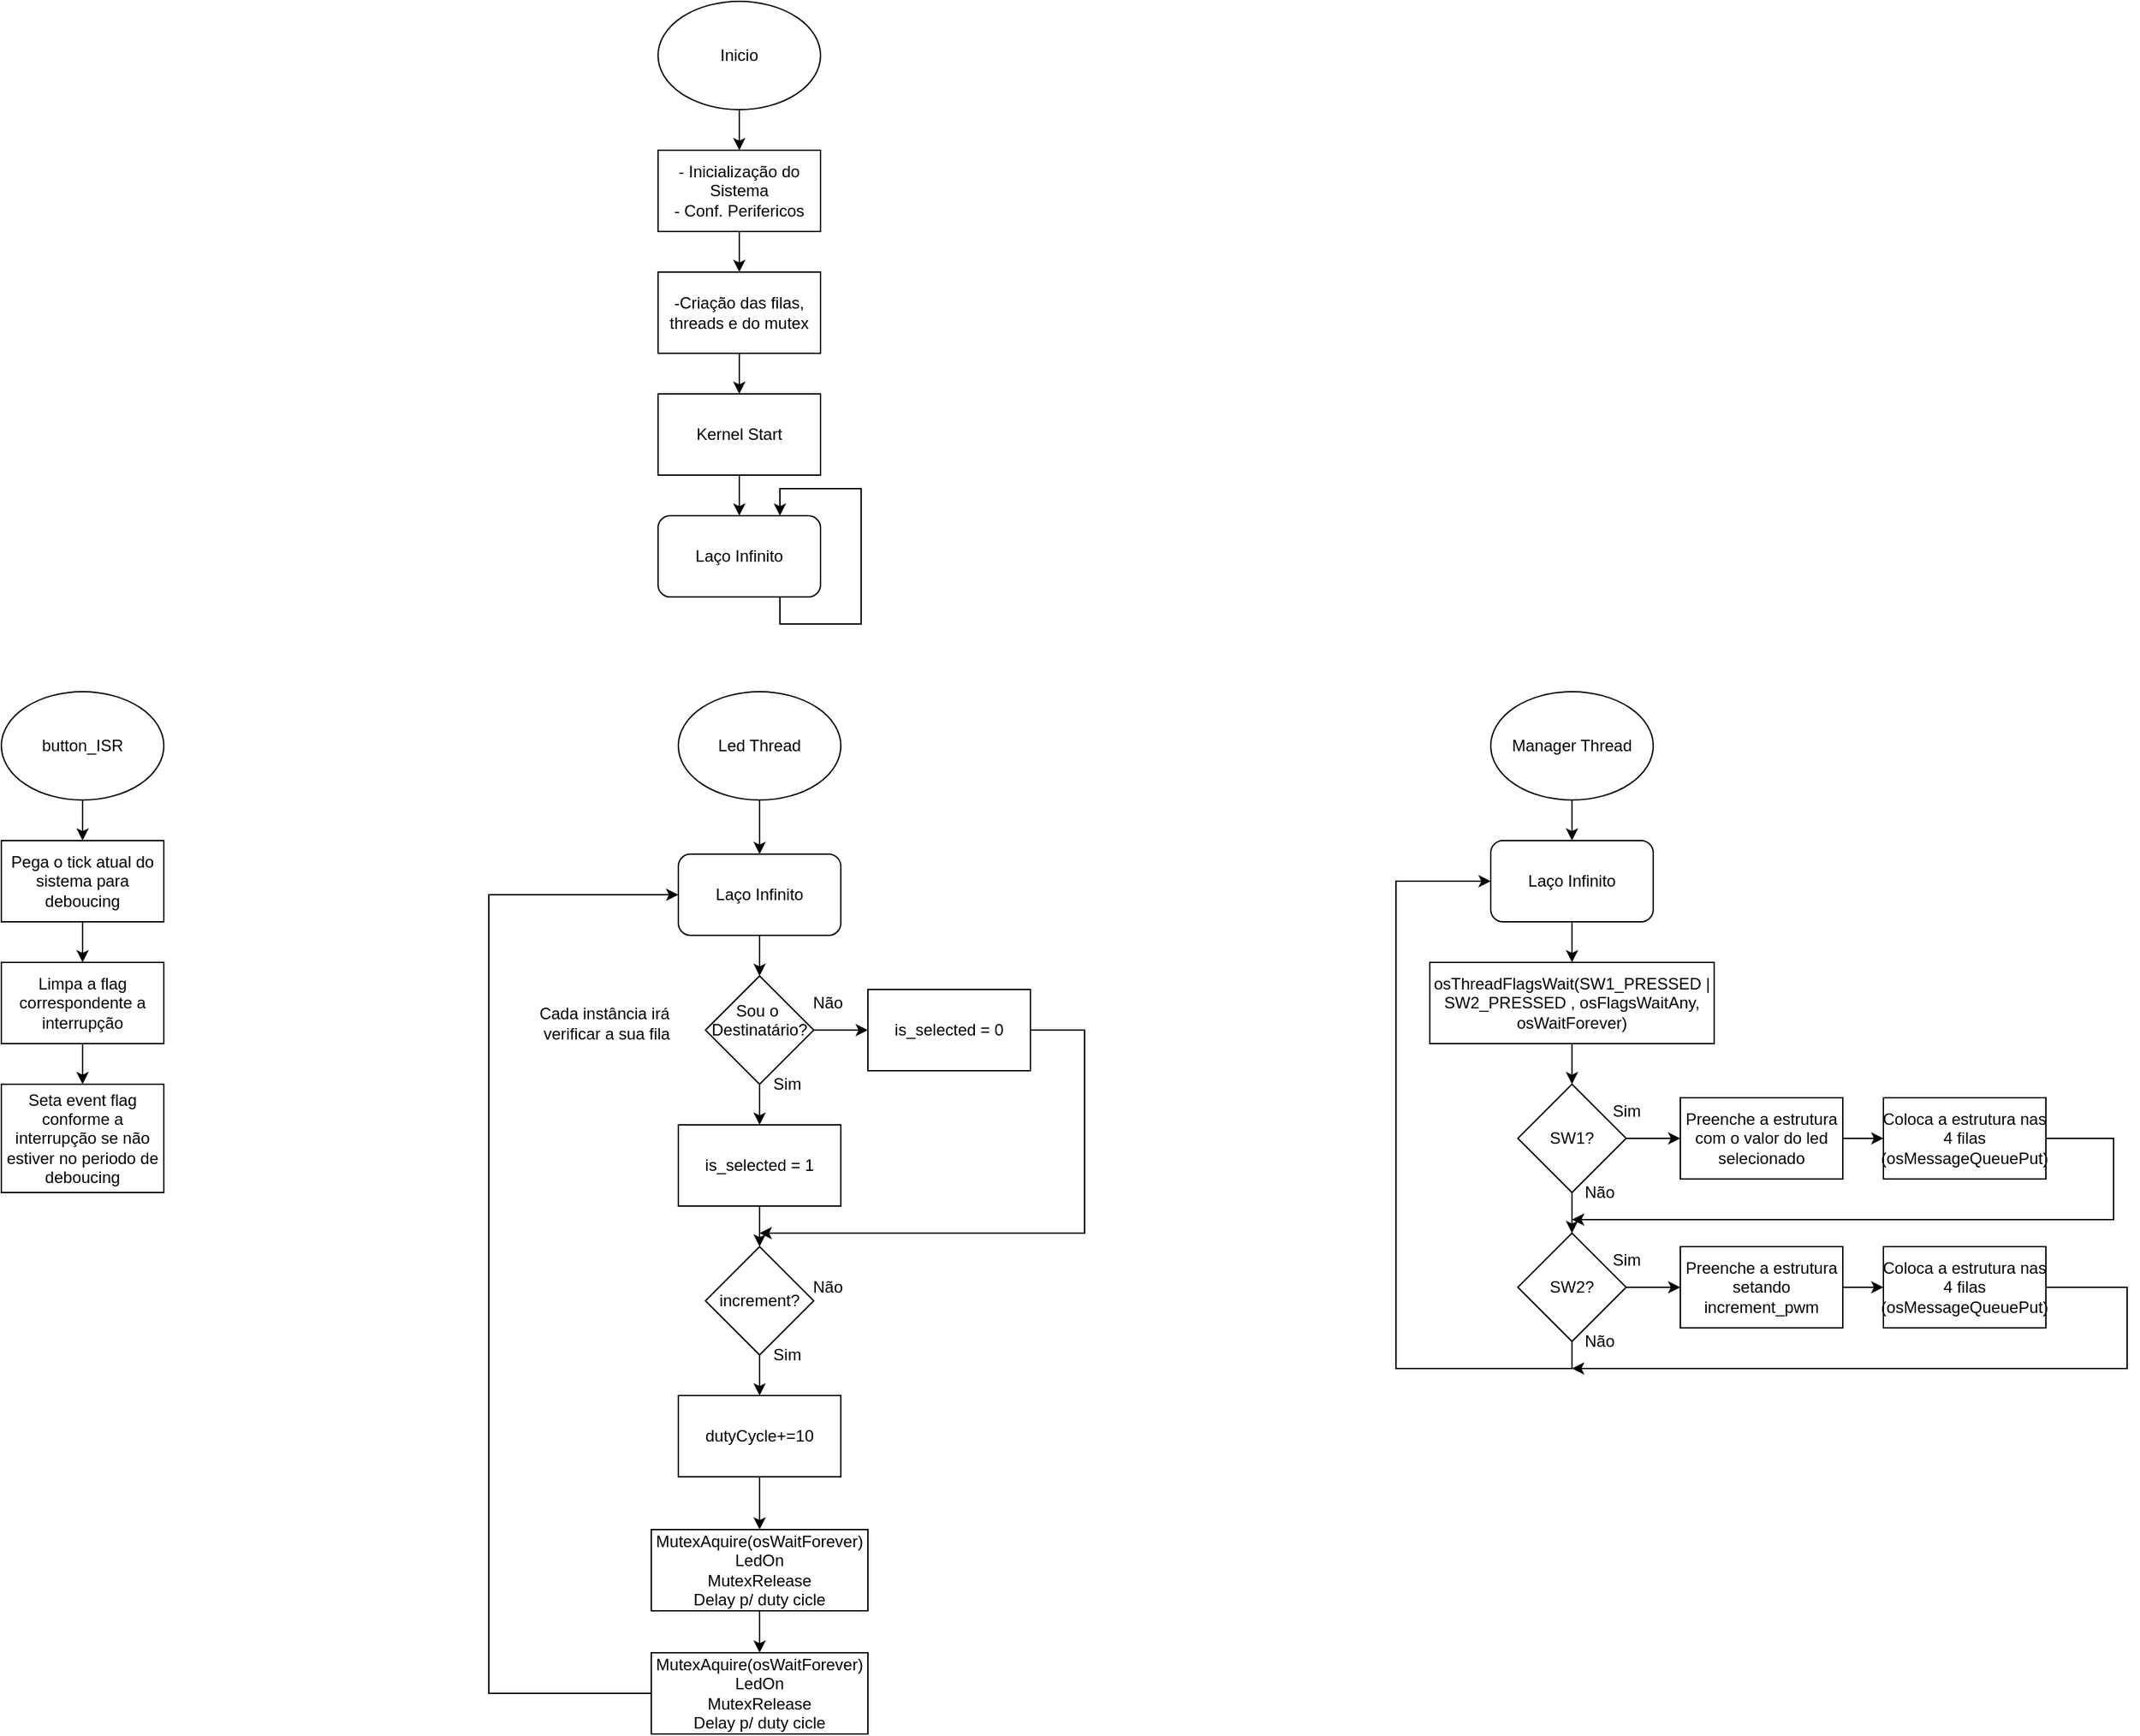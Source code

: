 <mxfile version="14.6.0" type="device"><diagram id="aDPv-mygi0_JYeeVYHDh" name="Page-1"><mxGraphModel dx="3191" dy="2653" grid="1" gridSize="10" guides="1" tooltips="1" connect="1" arrows="1" fold="1" page="1" pageScale="1" pageWidth="827" pageHeight="1169" math="0" shadow="0"><root><mxCell id="0"/><mxCell id="1" parent="0"/><mxCell id="T_QHdoX9RnRrX3Pio26G-3" value="" style="edgeStyle=orthogonalEdgeStyle;rounded=0;orthogonalLoop=1;jettySize=auto;html=1;" edge="1" parent="1" source="T_QHdoX9RnRrX3Pio26G-1" target="T_QHdoX9RnRrX3Pio26G-2"><mxGeometry relative="1" as="geometry"/></mxCell><mxCell id="T_QHdoX9RnRrX3Pio26G-1" value="Inicio" style="ellipse;whiteSpace=wrap;html=1;" vertex="1" parent="1"><mxGeometry x="-15" y="-20" width="120" height="80" as="geometry"/></mxCell><mxCell id="T_QHdoX9RnRrX3Pio26G-5" value="" style="edgeStyle=orthogonalEdgeStyle;rounded=0;orthogonalLoop=1;jettySize=auto;html=1;" edge="1" parent="1" source="T_QHdoX9RnRrX3Pio26G-2" target="T_QHdoX9RnRrX3Pio26G-4"><mxGeometry relative="1" as="geometry"/></mxCell><mxCell id="T_QHdoX9RnRrX3Pio26G-2" value="- Inicialização do Sistema&lt;br&gt;- Conf. Perifericos" style="rounded=0;whiteSpace=wrap;html=1;" vertex="1" parent="1"><mxGeometry x="-15" y="90" width="120" height="60" as="geometry"/></mxCell><mxCell id="T_QHdoX9RnRrX3Pio26G-7" value="" style="edgeStyle=orthogonalEdgeStyle;rounded=0;orthogonalLoop=1;jettySize=auto;html=1;" edge="1" parent="1" source="T_QHdoX9RnRrX3Pio26G-4" target="T_QHdoX9RnRrX3Pio26G-6"><mxGeometry relative="1" as="geometry"/></mxCell><mxCell id="T_QHdoX9RnRrX3Pio26G-4" value="-Criação das filas, threads e do mutex" style="rounded=0;whiteSpace=wrap;html=1;" vertex="1" parent="1"><mxGeometry x="-15" y="180" width="120" height="60" as="geometry"/></mxCell><mxCell id="T_QHdoX9RnRrX3Pio26G-10" value="" style="edgeStyle=orthogonalEdgeStyle;rounded=0;orthogonalLoop=1;jettySize=auto;html=1;" edge="1" parent="1" source="T_QHdoX9RnRrX3Pio26G-6" target="T_QHdoX9RnRrX3Pio26G-8"><mxGeometry relative="1" as="geometry"/></mxCell><mxCell id="T_QHdoX9RnRrX3Pio26G-6" value="Kernel Start" style="rounded=0;whiteSpace=wrap;html=1;" vertex="1" parent="1"><mxGeometry x="-15" y="270" width="120" height="60" as="geometry"/></mxCell><mxCell id="T_QHdoX9RnRrX3Pio26G-8" value="Laço Infinito" style="rounded=1;whiteSpace=wrap;html=1;" vertex="1" parent="1"><mxGeometry x="-15" y="360" width="120" height="60" as="geometry"/></mxCell><mxCell id="T_QHdoX9RnRrX3Pio26G-9" style="edgeStyle=orthogonalEdgeStyle;rounded=0;orthogonalLoop=1;jettySize=auto;html=1;exitX=0.75;exitY=1;exitDx=0;exitDy=0;entryX=0.75;entryY=0;entryDx=0;entryDy=0;" edge="1" parent="1" source="T_QHdoX9RnRrX3Pio26G-8" target="T_QHdoX9RnRrX3Pio26G-8"><mxGeometry relative="1" as="geometry"><Array as="points"><mxPoint x="75" y="440"/><mxPoint x="135" y="440"/><mxPoint x="135" y="340"/><mxPoint x="75" y="340"/></Array></mxGeometry></mxCell><mxCell id="T_QHdoX9RnRrX3Pio26G-39" value="" style="edgeStyle=orthogonalEdgeStyle;rounded=0;orthogonalLoop=1;jettySize=auto;html=1;" edge="1" parent="1" source="T_QHdoX9RnRrX3Pio26G-11" target="T_QHdoX9RnRrX3Pio26G-17"><mxGeometry relative="1" as="geometry"/></mxCell><mxCell id="T_QHdoX9RnRrX3Pio26G-11" value="Manager Thread" style="ellipse;whiteSpace=wrap;html=1;" vertex="1" parent="1"><mxGeometry x="600" y="490" width="120" height="80" as="geometry"/></mxCell><mxCell id="T_QHdoX9RnRrX3Pio26G-22" style="edgeStyle=orthogonalEdgeStyle;rounded=0;orthogonalLoop=1;jettySize=auto;html=1;exitX=0.5;exitY=1;exitDx=0;exitDy=0;entryX=0.5;entryY=0;entryDx=0;entryDy=0;" edge="1" parent="1" source="T_QHdoX9RnRrX3Pio26G-12" target="T_QHdoX9RnRrX3Pio26G-13"><mxGeometry relative="1" as="geometry"/></mxCell><mxCell id="T_QHdoX9RnRrX3Pio26G-12" value="osThreadFlagsWait(SW1_PRESSED | SW2_PRESSED , osFlagsWaitAny, osWaitForever)" style="rounded=0;whiteSpace=wrap;html=1;" vertex="1" parent="1"><mxGeometry x="555" y="690" width="210" height="60" as="geometry"/></mxCell><mxCell id="T_QHdoX9RnRrX3Pio26G-23" value="" style="edgeStyle=orthogonalEdgeStyle;rounded=0;orthogonalLoop=1;jettySize=auto;html=1;" edge="1" parent="1" source="T_QHdoX9RnRrX3Pio26G-13" target="T_QHdoX9RnRrX3Pio26G-16"><mxGeometry relative="1" as="geometry"/></mxCell><mxCell id="T_QHdoX9RnRrX3Pio26G-29" value="" style="edgeStyle=orthogonalEdgeStyle;rounded=0;orthogonalLoop=1;jettySize=auto;html=1;" edge="1" parent="1" source="T_QHdoX9RnRrX3Pio26G-13" target="T_QHdoX9RnRrX3Pio26G-27"><mxGeometry relative="1" as="geometry"/></mxCell><mxCell id="T_QHdoX9RnRrX3Pio26G-13" value="SW1?" style="rhombus;whiteSpace=wrap;html=1;" vertex="1" parent="1"><mxGeometry x="620" y="780" width="80" height="80" as="geometry"/></mxCell><mxCell id="T_QHdoX9RnRrX3Pio26G-14" value="Sim" style="text;html=1;align=center;verticalAlign=middle;resizable=0;points=[];autosize=1;strokeColor=none;" vertex="1" parent="1"><mxGeometry x="680" y="790" width="40" height="20" as="geometry"/></mxCell><mxCell id="T_QHdoX9RnRrX3Pio26G-15" value="Não" style="text;html=1;align=center;verticalAlign=middle;resizable=0;points=[];autosize=1;strokeColor=none;" vertex="1" parent="1"><mxGeometry x="660" y="850" width="40" height="20" as="geometry"/></mxCell><mxCell id="T_QHdoX9RnRrX3Pio26G-24" style="edgeStyle=orthogonalEdgeStyle;rounded=0;orthogonalLoop=1;jettySize=auto;html=1;exitX=0.5;exitY=1;exitDx=0;exitDy=0;entryX=0;entryY=0.5;entryDx=0;entryDy=0;" edge="1" parent="1" source="T_QHdoX9RnRrX3Pio26G-16" target="T_QHdoX9RnRrX3Pio26G-17"><mxGeometry relative="1" as="geometry"><mxPoint x="540" y="660" as="targetPoint"/><Array as="points"><mxPoint x="660" y="990"/><mxPoint x="530" y="990"/><mxPoint x="530" y="630"/></Array></mxGeometry></mxCell><mxCell id="T_QHdoX9RnRrX3Pio26G-30" value="" style="edgeStyle=orthogonalEdgeStyle;rounded=0;orthogonalLoop=1;jettySize=auto;html=1;" edge="1" parent="1" source="T_QHdoX9RnRrX3Pio26G-16" target="T_QHdoX9RnRrX3Pio26G-28"><mxGeometry relative="1" as="geometry"/></mxCell><mxCell id="T_QHdoX9RnRrX3Pio26G-16" value="SW2?" style="rhombus;whiteSpace=wrap;html=1;" vertex="1" parent="1"><mxGeometry x="620" y="890" width="80" height="80" as="geometry"/></mxCell><mxCell id="T_QHdoX9RnRrX3Pio26G-18" value="" style="edgeStyle=orthogonalEdgeStyle;rounded=0;orthogonalLoop=1;jettySize=auto;html=1;" edge="1" parent="1" source="T_QHdoX9RnRrX3Pio26G-17" target="T_QHdoX9RnRrX3Pio26G-12"><mxGeometry relative="1" as="geometry"/></mxCell><mxCell id="T_QHdoX9RnRrX3Pio26G-17" value="Laço Infinito" style="rounded=1;whiteSpace=wrap;html=1;" vertex="1" parent="1"><mxGeometry x="600" y="600" width="120" height="60" as="geometry"/></mxCell><mxCell id="T_QHdoX9RnRrX3Pio26G-25" value="Sim" style="text;html=1;align=center;verticalAlign=middle;resizable=0;points=[];autosize=1;strokeColor=none;" vertex="1" parent="1"><mxGeometry x="680" y="900" width="40" height="20" as="geometry"/></mxCell><mxCell id="T_QHdoX9RnRrX3Pio26G-26" value="Não" style="text;html=1;align=center;verticalAlign=middle;resizable=0;points=[];autosize=1;strokeColor=none;" vertex="1" parent="1"><mxGeometry x="660" y="960" width="40" height="20" as="geometry"/></mxCell><mxCell id="T_QHdoX9RnRrX3Pio26G-32" value="" style="edgeStyle=orthogonalEdgeStyle;rounded=0;orthogonalLoop=1;jettySize=auto;html=1;" edge="1" parent="1" source="T_QHdoX9RnRrX3Pio26G-27" target="T_QHdoX9RnRrX3Pio26G-31"><mxGeometry relative="1" as="geometry"/></mxCell><mxCell id="T_QHdoX9RnRrX3Pio26G-27" value="Preenche a estrutura com o valor do led selecionado" style="rounded=0;whiteSpace=wrap;html=1;" vertex="1" parent="1"><mxGeometry x="740" y="790" width="120" height="60" as="geometry"/></mxCell><mxCell id="T_QHdoX9RnRrX3Pio26G-36" value="" style="edgeStyle=orthogonalEdgeStyle;rounded=0;orthogonalLoop=1;jettySize=auto;html=1;" edge="1" parent="1" source="T_QHdoX9RnRrX3Pio26G-28" target="T_QHdoX9RnRrX3Pio26G-35"><mxGeometry relative="1" as="geometry"/></mxCell><mxCell id="T_QHdoX9RnRrX3Pio26G-28" value="Preenche a estrutura setando increment_pwm" style="rounded=0;whiteSpace=wrap;html=1;" vertex="1" parent="1"><mxGeometry x="740" y="900" width="120" height="60" as="geometry"/></mxCell><mxCell id="T_QHdoX9RnRrX3Pio26G-34" style="edgeStyle=orthogonalEdgeStyle;rounded=0;orthogonalLoop=1;jettySize=auto;html=1;" edge="1" parent="1" source="T_QHdoX9RnRrX3Pio26G-31"><mxGeometry relative="1" as="geometry"><mxPoint x="660" y="880" as="targetPoint"/><Array as="points"><mxPoint x="1060" y="820"/><mxPoint x="1060" y="880"/><mxPoint x="790" y="880"/></Array></mxGeometry></mxCell><mxCell id="T_QHdoX9RnRrX3Pio26G-31" value="Coloca a estrutura nas 4 filas&lt;br&gt;(osMessageQueuePut)" style="rounded=0;whiteSpace=wrap;html=1;" vertex="1" parent="1"><mxGeometry x="890" y="790" width="120" height="60" as="geometry"/></mxCell><mxCell id="T_QHdoX9RnRrX3Pio26G-37" style="edgeStyle=orthogonalEdgeStyle;rounded=0;orthogonalLoop=1;jettySize=auto;html=1;exitX=1;exitY=0.5;exitDx=0;exitDy=0;" edge="1" parent="1" source="T_QHdoX9RnRrX3Pio26G-35"><mxGeometry relative="1" as="geometry"><mxPoint x="660" y="990" as="targetPoint"/><Array as="points"><mxPoint x="1070" y="930"/><mxPoint x="1070" y="990"/></Array></mxGeometry></mxCell><mxCell id="T_QHdoX9RnRrX3Pio26G-35" value="Coloca a estrutura nas 4 filas&lt;br&gt;(osMessageQueuePut)" style="rounded=0;whiteSpace=wrap;html=1;" vertex="1" parent="1"><mxGeometry x="890" y="900" width="120" height="60" as="geometry"/></mxCell><mxCell id="T_QHdoX9RnRrX3Pio26G-46" value="" style="edgeStyle=orthogonalEdgeStyle;rounded=0;orthogonalLoop=1;jettySize=auto;html=1;" edge="1" parent="1" source="T_QHdoX9RnRrX3Pio26G-38" target="T_QHdoX9RnRrX3Pio26G-45"><mxGeometry relative="1" as="geometry"/></mxCell><mxCell id="T_QHdoX9RnRrX3Pio26G-38" value="Led Thread" style="ellipse;whiteSpace=wrap;html=1;" vertex="1" parent="1"><mxGeometry y="490" width="120" height="80" as="geometry"/></mxCell><mxCell id="T_QHdoX9RnRrX3Pio26G-51" value="" style="edgeStyle=orthogonalEdgeStyle;rounded=0;orthogonalLoop=1;jettySize=auto;html=1;" edge="1" parent="1" source="T_QHdoX9RnRrX3Pio26G-42" target="T_QHdoX9RnRrX3Pio26G-50"><mxGeometry relative="1" as="geometry"/></mxCell><mxCell id="T_QHdoX9RnRrX3Pio26G-55" value="" style="edgeStyle=orthogonalEdgeStyle;rounded=0;orthogonalLoop=1;jettySize=auto;html=1;" edge="1" parent="1" source="T_QHdoX9RnRrX3Pio26G-42" target="T_QHdoX9RnRrX3Pio26G-54"><mxGeometry relative="1" as="geometry"/></mxCell><mxCell id="T_QHdoX9RnRrX3Pio26G-42" value="Sou o&amp;nbsp;&lt;br&gt;Destinatário?&lt;br&gt;&lt;br&gt;" style="rhombus;whiteSpace=wrap;html=1;" vertex="1" parent="1"><mxGeometry x="20" y="700" width="80" height="80" as="geometry"/></mxCell><mxCell id="T_QHdoX9RnRrX3Pio26G-43" value="Cada instância irá&lt;br&gt;&amp;nbsp;verificar a sua fila" style="text;html=1;align=center;verticalAlign=middle;resizable=0;points=[];autosize=1;strokeColor=none;" vertex="1" parent="1"><mxGeometry x="-110" y="720" width="110" height="30" as="geometry"/></mxCell><mxCell id="T_QHdoX9RnRrX3Pio26G-47" value="" style="edgeStyle=orthogonalEdgeStyle;rounded=0;orthogonalLoop=1;jettySize=auto;html=1;" edge="1" parent="1" source="T_QHdoX9RnRrX3Pio26G-45" target="T_QHdoX9RnRrX3Pio26G-42"><mxGeometry relative="1" as="geometry"/></mxCell><mxCell id="T_QHdoX9RnRrX3Pio26G-45" value="Laço Infinito" style="rounded=1;whiteSpace=wrap;html=1;" vertex="1" parent="1"><mxGeometry y="610" width="120" height="60" as="geometry"/></mxCell><mxCell id="T_QHdoX9RnRrX3Pio26G-48" value="Sim" style="text;html=1;align=center;verticalAlign=middle;resizable=0;points=[];autosize=1;strokeColor=none;" vertex="1" parent="1"><mxGeometry x="60" y="770" width="40" height="20" as="geometry"/></mxCell><mxCell id="T_QHdoX9RnRrX3Pio26G-60" value="" style="edgeStyle=orthogonalEdgeStyle;rounded=0;orthogonalLoop=1;jettySize=auto;html=1;" edge="1" parent="1" source="T_QHdoX9RnRrX3Pio26G-49" target="T_QHdoX9RnRrX3Pio26G-59"><mxGeometry relative="1" as="geometry"/></mxCell><mxCell id="T_QHdoX9RnRrX3Pio26G-49" value="increment?" style="rhombus;whiteSpace=wrap;html=1;" vertex="1" parent="1"><mxGeometry x="20" y="900" width="80" height="80" as="geometry"/></mxCell><mxCell id="T_QHdoX9RnRrX3Pio26G-52" value="" style="edgeStyle=orthogonalEdgeStyle;rounded=0;orthogonalLoop=1;jettySize=auto;html=1;" edge="1" parent="1" source="T_QHdoX9RnRrX3Pio26G-50" target="T_QHdoX9RnRrX3Pio26G-49"><mxGeometry relative="1" as="geometry"/></mxCell><mxCell id="T_QHdoX9RnRrX3Pio26G-50" value="is_selected = 1" style="rounded=0;whiteSpace=wrap;html=1;" vertex="1" parent="1"><mxGeometry y="810" width="120" height="60" as="geometry"/></mxCell><mxCell id="T_QHdoX9RnRrX3Pio26G-53" value="Não" style="text;html=1;align=center;verticalAlign=middle;resizable=0;points=[];autosize=1;strokeColor=none;" vertex="1" parent="1"><mxGeometry x="90" y="710" width="40" height="20" as="geometry"/></mxCell><mxCell id="T_QHdoX9RnRrX3Pio26G-56" style="edgeStyle=orthogonalEdgeStyle;rounded=0;orthogonalLoop=1;jettySize=auto;html=1;" edge="1" parent="1" source="T_QHdoX9RnRrX3Pio26G-54"><mxGeometry relative="1" as="geometry"><mxPoint x="60" y="890" as="targetPoint"/><Array as="points"><mxPoint x="300" y="740"/><mxPoint x="300" y="890"/></Array></mxGeometry></mxCell><mxCell id="T_QHdoX9RnRrX3Pio26G-54" value="is_selected = 0" style="rounded=0;whiteSpace=wrap;html=1;" vertex="1" parent="1"><mxGeometry x="140" y="710" width="120" height="60" as="geometry"/></mxCell><mxCell id="T_QHdoX9RnRrX3Pio26G-57" value="Sim" style="text;html=1;align=center;verticalAlign=middle;resizable=0;points=[];autosize=1;strokeColor=none;" vertex="1" parent="1"><mxGeometry x="60" y="970" width="40" height="20" as="geometry"/></mxCell><mxCell id="T_QHdoX9RnRrX3Pio26G-58" value="Não" style="text;html=1;align=center;verticalAlign=middle;resizable=0;points=[];autosize=1;strokeColor=none;" vertex="1" parent="1"><mxGeometry x="90" y="920" width="40" height="20" as="geometry"/></mxCell><mxCell id="T_QHdoX9RnRrX3Pio26G-63" value="" style="edgeStyle=orthogonalEdgeStyle;rounded=0;orthogonalLoop=1;jettySize=auto;html=1;" edge="1" parent="1" source="T_QHdoX9RnRrX3Pio26G-59" target="T_QHdoX9RnRrX3Pio26G-61"><mxGeometry relative="1" as="geometry"/></mxCell><mxCell id="T_QHdoX9RnRrX3Pio26G-59" value="dutyCycle+=10" style="rounded=0;whiteSpace=wrap;html=1;" vertex="1" parent="1"><mxGeometry y="1010" width="120" height="60" as="geometry"/></mxCell><mxCell id="T_QHdoX9RnRrX3Pio26G-62" style="edgeStyle=orthogonalEdgeStyle;rounded=0;orthogonalLoop=1;jettySize=auto;html=1;entryX=0;entryY=0.5;entryDx=0;entryDy=0;exitX=0;exitY=0.5;exitDx=0;exitDy=0;" edge="1" parent="1" source="T_QHdoX9RnRrX3Pio26G-64" target="T_QHdoX9RnRrX3Pio26G-45"><mxGeometry relative="1" as="geometry"><mxPoint x="-120" y="640" as="targetPoint"/><Array as="points"><mxPoint x="-140" y="1230"/><mxPoint x="-140" y="640"/></Array></mxGeometry></mxCell><mxCell id="T_QHdoX9RnRrX3Pio26G-65" value="" style="edgeStyle=orthogonalEdgeStyle;rounded=0;orthogonalLoop=1;jettySize=auto;html=1;" edge="1" parent="1" source="T_QHdoX9RnRrX3Pio26G-61" target="T_QHdoX9RnRrX3Pio26G-64"><mxGeometry relative="1" as="geometry"/></mxCell><mxCell id="T_QHdoX9RnRrX3Pio26G-61" value="MutexAquire(osWaitForever)&lt;br&gt;LedOn&lt;br&gt;MutexRelease&lt;br&gt;Delay p/ duty cicle" style="rounded=0;whiteSpace=wrap;html=1;" vertex="1" parent="1"><mxGeometry x="-20" y="1109" width="160" height="60" as="geometry"/></mxCell><mxCell id="T_QHdoX9RnRrX3Pio26G-64" value="MutexAquire(osWaitForever)&lt;br&gt;LedOn&lt;br&gt;MutexRelease&lt;br&gt;Delay p/ duty cicle" style="rounded=0;whiteSpace=wrap;html=1;" vertex="1" parent="1"><mxGeometry x="-20" y="1200" width="160" height="60" as="geometry"/></mxCell><mxCell id="T_QHdoX9RnRrX3Pio26G-66" value="" style="edgeStyle=orthogonalEdgeStyle;rounded=0;orthogonalLoop=1;jettySize=auto;html=1;" edge="1" parent="1" source="T_QHdoX9RnRrX3Pio26G-67" target="T_QHdoX9RnRrX3Pio26G-69"><mxGeometry relative="1" as="geometry"/></mxCell><mxCell id="T_QHdoX9RnRrX3Pio26G-67" value="button_ISR" style="ellipse;whiteSpace=wrap;html=1;" vertex="1" parent="1"><mxGeometry x="-500" y="490" width="120" height="80" as="geometry"/></mxCell><mxCell id="T_QHdoX9RnRrX3Pio26G-68" value="" style="edgeStyle=orthogonalEdgeStyle;rounded=0;orthogonalLoop=1;jettySize=auto;html=1;" edge="1" parent="1" source="T_QHdoX9RnRrX3Pio26G-69" target="T_QHdoX9RnRrX3Pio26G-71"><mxGeometry relative="1" as="geometry"/></mxCell><mxCell id="T_QHdoX9RnRrX3Pio26G-69" value="Pega o tick atual do sistema para deboucing" style="rounded=0;whiteSpace=wrap;html=1;" vertex="1" parent="1"><mxGeometry x="-500" y="600" width="120" height="60" as="geometry"/></mxCell><mxCell id="T_QHdoX9RnRrX3Pio26G-70" value="" style="edgeStyle=orthogonalEdgeStyle;rounded=0;orthogonalLoop=1;jettySize=auto;html=1;" edge="1" parent="1" source="T_QHdoX9RnRrX3Pio26G-71" target="T_QHdoX9RnRrX3Pio26G-73"><mxGeometry relative="1" as="geometry"/></mxCell><mxCell id="T_QHdoX9RnRrX3Pio26G-71" value="Limpa a flag correspondente a interrupção" style="rounded=0;whiteSpace=wrap;html=1;" vertex="1" parent="1"><mxGeometry x="-500" y="690" width="120" height="60" as="geometry"/></mxCell><mxCell id="T_QHdoX9RnRrX3Pio26G-73" value="Seta event flag conforme a interrupção se não estiver no periodo de deboucing" style="rounded=0;whiteSpace=wrap;html=1;" vertex="1" parent="1"><mxGeometry x="-500" y="780" width="120" height="80" as="geometry"/></mxCell></root></mxGraphModel></diagram></mxfile>
